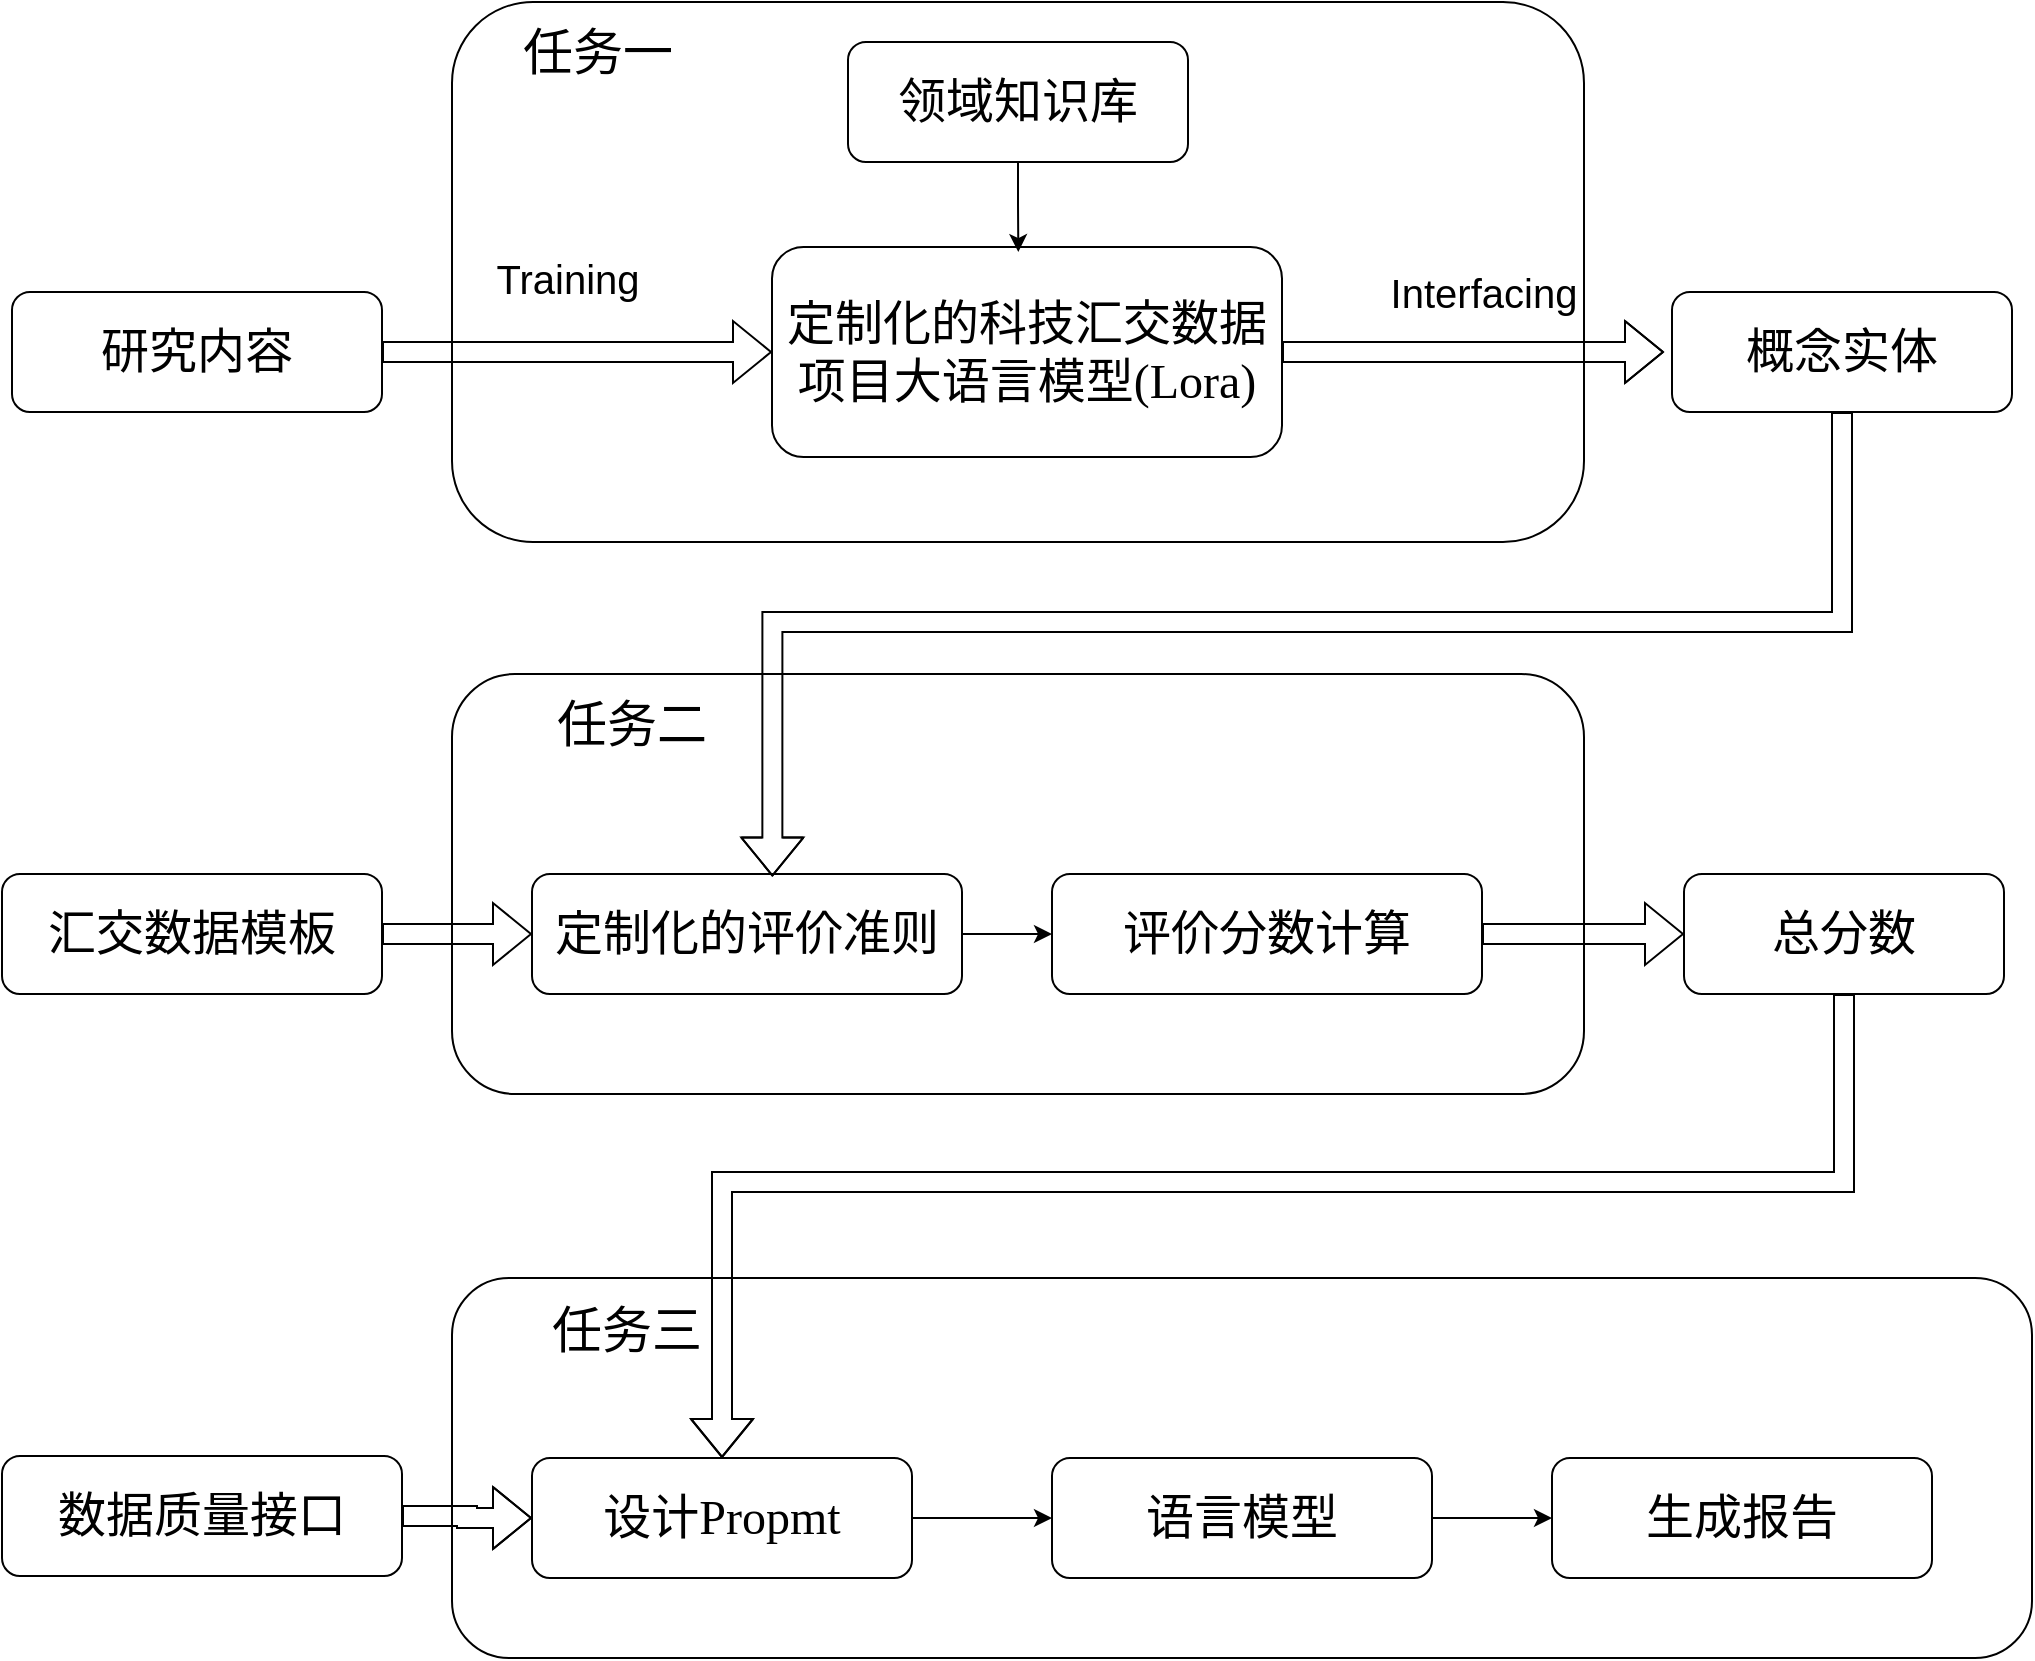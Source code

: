 <mxfile version="24.7.8">
  <diagram name="第 1 页" id="zKvOFfaTHT5-SVP7cOSt">
    <mxGraphModel dx="2390" dy="1243" grid="1" gridSize="10" guides="1" tooltips="1" connect="1" arrows="1" fold="1" page="1" pageScale="1" pageWidth="827" pageHeight="1169" math="0" shadow="0">
      <root>
        <mxCell id="0" />
        <mxCell id="1" parent="0" />
        <mxCell id="U46tP_3I2k7W18DiitfZ-1" value="" style="rounded=1;whiteSpace=wrap;html=1;" vertex="1" parent="1">
          <mxGeometry x="225" y="10" width="566" height="270" as="geometry" />
        </mxCell>
        <mxCell id="U46tP_3I2k7W18DiitfZ-53" style="edgeStyle=orthogonalEdgeStyle;rounded=0;orthogonalLoop=1;jettySize=auto;html=1;exitX=1;exitY=0.5;exitDx=0;exitDy=0;shape=flexArrow;" edge="1" parent="1" source="U46tP_3I2k7W18DiitfZ-2">
          <mxGeometry relative="1" as="geometry">
            <mxPoint x="831" y="185" as="targetPoint" />
          </mxGeometry>
        </mxCell>
        <mxCell id="U46tP_3I2k7W18DiitfZ-2" value="&lt;p style=&quot;margin: 0pt 0pt 0.0pt;&quot; class=&quot;MsoNormal&quot;&gt;&lt;font face=&quot;等线&quot; style=&quot;font-size: 24px;&quot;&gt;定制化的科技汇交数据项目大&lt;/font&gt;&lt;span style=&quot;font-size: 24px; font-family: 等线; text-align: justify; background-color: initial;&quot;&gt;语言模型(Lora)&lt;/span&gt;&lt;/p&gt;" style="rounded=1;whiteSpace=wrap;html=1;" vertex="1" parent="1">
          <mxGeometry x="385" y="132.5" width="255" height="105" as="geometry" />
        </mxCell>
        <mxCell id="U46tP_3I2k7W18DiitfZ-5" value="&lt;p style=&quot;margin: 0pt 0pt 0.0pt; text-align: justify; font-size: 25px;&quot; class=&quot;MsoNormal&quot;&gt;&lt;font face=&quot;等线&quot;&gt;任务一&lt;/font&gt;&lt;/p&gt;" style="text;html=1;align=center;verticalAlign=middle;whiteSpace=wrap;rounded=0;" vertex="1" parent="1">
          <mxGeometry x="252.5" y="20" width="90" height="30" as="geometry" />
        </mxCell>
        <mxCell id="U46tP_3I2k7W18DiitfZ-7" value="" style="rounded=1;whiteSpace=wrap;html=1;" vertex="1" parent="1">
          <mxGeometry x="225" y="346" width="566" height="210" as="geometry" />
        </mxCell>
        <mxCell id="U46tP_3I2k7W18DiitfZ-42" style="edgeStyle=orthogonalEdgeStyle;rounded=0;orthogonalLoop=1;jettySize=auto;html=1;exitX=1;exitY=0.5;exitDx=0;exitDy=0;entryX=0;entryY=0.5;entryDx=0;entryDy=0;" edge="1" parent="1" source="U46tP_3I2k7W18DiitfZ-8" target="U46tP_3I2k7W18DiitfZ-25">
          <mxGeometry relative="1" as="geometry" />
        </mxCell>
        <mxCell id="U46tP_3I2k7W18DiitfZ-8" value="&lt;p style=&quot;margin: 0pt 0pt 0.0pt; text-align: justify;&quot; class=&quot;MsoNormal&quot;&gt;&lt;font face=&quot;等线&quot; style=&quot;font-size: 24px;&quot;&gt;定制化的评价准则&lt;/font&gt;&lt;/p&gt;" style="rounded=1;whiteSpace=wrap;html=1;" vertex="1" parent="1">
          <mxGeometry x="265" y="446" width="215" height="60" as="geometry" />
        </mxCell>
        <mxCell id="U46tP_3I2k7W18DiitfZ-9" value="&lt;p style=&quot;margin: 0pt 0pt 0.0pt; text-align: justify; font-size: 25px;&quot; class=&quot;MsoNormal&quot;&gt;&lt;font face=&quot;等线&quot;&gt;任务二&lt;/font&gt;&lt;/p&gt;" style="text;html=1;align=center;verticalAlign=middle;whiteSpace=wrap;rounded=0;" vertex="1" parent="1">
          <mxGeometry x="255" y="356" width="120" height="30" as="geometry" />
        </mxCell>
        <mxCell id="U46tP_3I2k7W18DiitfZ-11" value="" style="rounded=1;whiteSpace=wrap;html=1;" vertex="1" parent="1">
          <mxGeometry x="225" y="648" width="790" height="190" as="geometry" />
        </mxCell>
        <mxCell id="U46tP_3I2k7W18DiitfZ-45" style="edgeStyle=orthogonalEdgeStyle;rounded=0;orthogonalLoop=1;jettySize=auto;html=1;exitX=1;exitY=0.5;exitDx=0;exitDy=0;entryX=0;entryY=0.5;entryDx=0;entryDy=0;" edge="1" parent="1" source="U46tP_3I2k7W18DiitfZ-12" target="U46tP_3I2k7W18DiitfZ-14">
          <mxGeometry relative="1" as="geometry" />
        </mxCell>
        <mxCell id="U46tP_3I2k7W18DiitfZ-12" value="&lt;p style=&quot;margin: 0pt 0pt 0.0pt; text-align: justify;&quot; class=&quot;MsoNormal&quot;&gt;&lt;font face=&quot;等线&quot; style=&quot;font-size: 24px;&quot;&gt;设计Propmt&lt;/font&gt;&lt;/p&gt;" style="rounded=1;whiteSpace=wrap;html=1;" vertex="1" parent="1">
          <mxGeometry x="265" y="738" width="190" height="60" as="geometry" />
        </mxCell>
        <mxCell id="U46tP_3I2k7W18DiitfZ-13" value="&lt;p style=&quot;margin: 0pt 0pt 0.0pt; text-align: justify; font-size: 25px;&quot; class=&quot;MsoNormal&quot;&gt;&lt;font face=&quot;等线&quot;&gt;任务三&lt;/font&gt;&lt;/p&gt;" style="text;html=1;align=center;verticalAlign=middle;whiteSpace=wrap;rounded=0;" vertex="1" parent="1">
          <mxGeometry x="240" y="659" width="145" height="30" as="geometry" />
        </mxCell>
        <mxCell id="U46tP_3I2k7W18DiitfZ-46" style="edgeStyle=orthogonalEdgeStyle;rounded=0;orthogonalLoop=1;jettySize=auto;html=1;exitX=1;exitY=0.5;exitDx=0;exitDy=0;entryX=0;entryY=0.5;entryDx=0;entryDy=0;" edge="1" parent="1" source="U46tP_3I2k7W18DiitfZ-14" target="U46tP_3I2k7W18DiitfZ-31">
          <mxGeometry relative="1" as="geometry" />
        </mxCell>
        <mxCell id="U46tP_3I2k7W18DiitfZ-14" value="&lt;p style=&quot;margin: 0pt 0pt 0.0pt; text-align: justify;&quot; class=&quot;MsoNormal&quot;&gt;&lt;span style=&quot;font-size: 24px;&quot;&gt;&lt;font face=&quot;Arial&quot;&gt;语言模型&lt;/font&gt;&lt;/span&gt;&lt;/p&gt;" style="rounded=1;whiteSpace=wrap;html=1;" vertex="1" parent="1">
          <mxGeometry x="525" y="738" width="190" height="60" as="geometry" />
        </mxCell>
        <mxCell id="U46tP_3I2k7W18DiitfZ-40" style="edgeStyle=orthogonalEdgeStyle;rounded=0;orthogonalLoop=1;jettySize=auto;html=1;exitX=1;exitY=0.5;exitDx=0;exitDy=0;entryX=0;entryY=0.5;entryDx=0;entryDy=0;shape=flexArrow;" edge="1" parent="1" source="U46tP_3I2k7W18DiitfZ-15" target="U46tP_3I2k7W18DiitfZ-2">
          <mxGeometry relative="1" as="geometry">
            <mxPoint x="265" y="185" as="targetPoint" />
          </mxGeometry>
        </mxCell>
        <mxCell id="U46tP_3I2k7W18DiitfZ-15" value="&lt;font style=&quot;font-size: 24px;&quot; face=&quot;等线&quot;&gt;研究内容&lt;/font&gt;" style="rounded=1;whiteSpace=wrap;html=1;" vertex="1" parent="1">
          <mxGeometry x="5" y="155" width="185" height="60" as="geometry" />
        </mxCell>
        <mxCell id="U46tP_3I2k7W18DiitfZ-41" style="edgeStyle=orthogonalEdgeStyle;rounded=0;orthogonalLoop=1;jettySize=auto;html=1;exitX=1;exitY=0.5;exitDx=0;exitDy=0;entryX=0;entryY=0.5;entryDx=0;entryDy=0;shape=flexArrow;" edge="1" parent="1" source="U46tP_3I2k7W18DiitfZ-16" target="U46tP_3I2k7W18DiitfZ-8">
          <mxGeometry relative="1" as="geometry" />
        </mxCell>
        <mxCell id="U46tP_3I2k7W18DiitfZ-16" value="&lt;font style=&quot;font-size: 24px;&quot; face=&quot;等线&quot;&gt;汇交数据模板&lt;/font&gt;" style="rounded=1;whiteSpace=wrap;html=1;" vertex="1" parent="1">
          <mxGeometry y="446" width="190" height="60" as="geometry" />
        </mxCell>
        <mxCell id="U46tP_3I2k7W18DiitfZ-23" value="&lt;p style=&quot;margin: 0pt 0pt 0.0pt; text-align: justify;&quot; class=&quot;MsoNormal&quot;&gt;&lt;font face=&quot;等线&quot; style=&quot;font-size: 24px;&quot;&gt;概念实体&lt;/font&gt;&lt;/p&gt;" style="rounded=1;whiteSpace=wrap;html=1;" vertex="1" parent="1">
          <mxGeometry x="835" y="155" width="170" height="60" as="geometry" />
        </mxCell>
        <mxCell id="U46tP_3I2k7W18DiitfZ-43" style="edgeStyle=orthogonalEdgeStyle;rounded=0;orthogonalLoop=1;jettySize=auto;html=1;exitX=1;exitY=0.5;exitDx=0;exitDy=0;entryX=0;entryY=0.5;entryDx=0;entryDy=0;shape=flexArrow;" edge="1" parent="1" source="U46tP_3I2k7W18DiitfZ-25" target="U46tP_3I2k7W18DiitfZ-26">
          <mxGeometry relative="1" as="geometry" />
        </mxCell>
        <mxCell id="U46tP_3I2k7W18DiitfZ-25" value="&lt;p style=&quot;margin: 0pt 0pt 0.0pt; text-align: justify;&quot; class=&quot;MsoNormal&quot;&gt;&lt;font face=&quot;等线&quot; style=&quot;font-size: 24px;&quot;&gt;评价分数计算&lt;/font&gt;&lt;/p&gt;" style="rounded=1;whiteSpace=wrap;html=1;" vertex="1" parent="1">
          <mxGeometry x="525" y="446" width="215" height="60" as="geometry" />
        </mxCell>
        <mxCell id="U46tP_3I2k7W18DiitfZ-55" style="edgeStyle=orthogonalEdgeStyle;rounded=0;orthogonalLoop=1;jettySize=auto;html=1;exitX=0.5;exitY=1;exitDx=0;exitDy=0;entryX=0.5;entryY=0;entryDx=0;entryDy=0;shape=flexArrow;" edge="1" parent="1" source="U46tP_3I2k7W18DiitfZ-26" target="U46tP_3I2k7W18DiitfZ-12">
          <mxGeometry relative="1" as="geometry">
            <Array as="points">
              <mxPoint x="921" y="600" />
              <mxPoint x="360" y="600" />
            </Array>
          </mxGeometry>
        </mxCell>
        <mxCell id="U46tP_3I2k7W18DiitfZ-26" value="&lt;p style=&quot;margin: 0pt 0pt 0.0pt; text-align: justify;&quot; class=&quot;MsoNormal&quot;&gt;&lt;font face=&quot;等线&quot; style=&quot;font-size: 24px;&quot;&gt;总分数&lt;/font&gt;&lt;/p&gt;" style="rounded=1;whiteSpace=wrap;html=1;" vertex="1" parent="1">
          <mxGeometry x="841" y="446" width="160" height="60" as="geometry" />
        </mxCell>
        <mxCell id="U46tP_3I2k7W18DiitfZ-47" style="edgeStyle=orthogonalEdgeStyle;rounded=0;orthogonalLoop=1;jettySize=auto;html=1;exitX=1;exitY=0.5;exitDx=0;exitDy=0;entryX=0;entryY=0.5;entryDx=0;entryDy=0;shape=flexArrow;" edge="1" parent="1" source="U46tP_3I2k7W18DiitfZ-27" target="U46tP_3I2k7W18DiitfZ-12">
          <mxGeometry relative="1" as="geometry" />
        </mxCell>
        <mxCell id="U46tP_3I2k7W18DiitfZ-27" value="&lt;p class=&quot;MsoNormal&quot;&gt;&lt;font style=&quot;font-size: 24px;&quot; face=&quot;等线&quot;&gt;数据质量接口&lt;/font&gt;&lt;/p&gt;" style="rounded=1;whiteSpace=wrap;html=1;" vertex="1" parent="1">
          <mxGeometry y="737" width="200" height="60" as="geometry" />
        </mxCell>
        <mxCell id="U46tP_3I2k7W18DiitfZ-31" value="&lt;p style=&quot;margin: 0pt 0pt 0.0pt; text-align: justify;&quot; class=&quot;MsoNormal&quot;&gt;&lt;font face=&quot;Arial&quot;&gt;&lt;span style=&quot;font-size: 24px;&quot;&gt;生成报告&lt;/span&gt;&lt;/font&gt;&lt;/p&gt;" style="rounded=1;whiteSpace=wrap;html=1;" vertex="1" parent="1">
          <mxGeometry x="775" y="738" width="190" height="60" as="geometry" />
        </mxCell>
        <mxCell id="U46tP_3I2k7W18DiitfZ-44" style="edgeStyle=orthogonalEdgeStyle;rounded=0;orthogonalLoop=1;jettySize=auto;html=1;exitX=0.5;exitY=1;exitDx=0;exitDy=0;entryX=0.559;entryY=0.021;entryDx=0;entryDy=0;entryPerimeter=0;shape=flexArrow;" edge="1" parent="1" source="U46tP_3I2k7W18DiitfZ-23" target="U46tP_3I2k7W18DiitfZ-8">
          <mxGeometry relative="1" as="geometry">
            <Array as="points">
              <mxPoint x="920" y="320" />
              <mxPoint x="385" y="320" />
            </Array>
          </mxGeometry>
        </mxCell>
        <mxCell id="U46tP_3I2k7W18DiitfZ-49" value="&lt;font style=&quot;font-size: 20px;&quot; face=&quot;Arial&quot;&gt;Training&lt;/font&gt;" style="text;html=1;align=center;verticalAlign=middle;whiteSpace=wrap;rounded=0;" vertex="1" parent="1">
          <mxGeometry x="252.5" y="132.5" width="60" height="30" as="geometry" />
        </mxCell>
        <mxCell id="U46tP_3I2k7W18DiitfZ-50" value="&lt;p style=&quot;margin: 0pt 0pt 0.0pt; text-align: justify;&quot; class=&quot;MsoNormal&quot;&gt;&lt;font face=&quot;等线&quot; style=&quot;font-size: 24px;&quot;&gt;领域知识库&lt;/font&gt;&lt;/p&gt;" style="rounded=1;whiteSpace=wrap;html=1;" vertex="1" parent="1">
          <mxGeometry x="423" y="30" width="170" height="60" as="geometry" />
        </mxCell>
        <mxCell id="U46tP_3I2k7W18DiitfZ-52" style="edgeStyle=orthogonalEdgeStyle;rounded=0;orthogonalLoop=1;jettySize=auto;html=1;exitX=0.5;exitY=1;exitDx=0;exitDy=0;entryX=0.483;entryY=0.024;entryDx=0;entryDy=0;entryPerimeter=0;" edge="1" parent="1" source="U46tP_3I2k7W18DiitfZ-50" target="U46tP_3I2k7W18DiitfZ-2">
          <mxGeometry relative="1" as="geometry" />
        </mxCell>
        <mxCell id="U46tP_3I2k7W18DiitfZ-54" value="&lt;font face=&quot;Arial&quot;&gt;&lt;span style=&quot;font-size: 20px;&quot;&gt;I&lt;/span&gt;&lt;/font&gt;&lt;span style=&quot;font-size: 20px; font-family: Arial; background-color: initial;&quot;&gt;nterfacing&lt;/span&gt;" style="text;html=1;align=center;verticalAlign=middle;whiteSpace=wrap;rounded=0;" vertex="1" parent="1">
          <mxGeometry x="711" y="140" width="60" height="30" as="geometry" />
        </mxCell>
      </root>
    </mxGraphModel>
  </diagram>
</mxfile>
